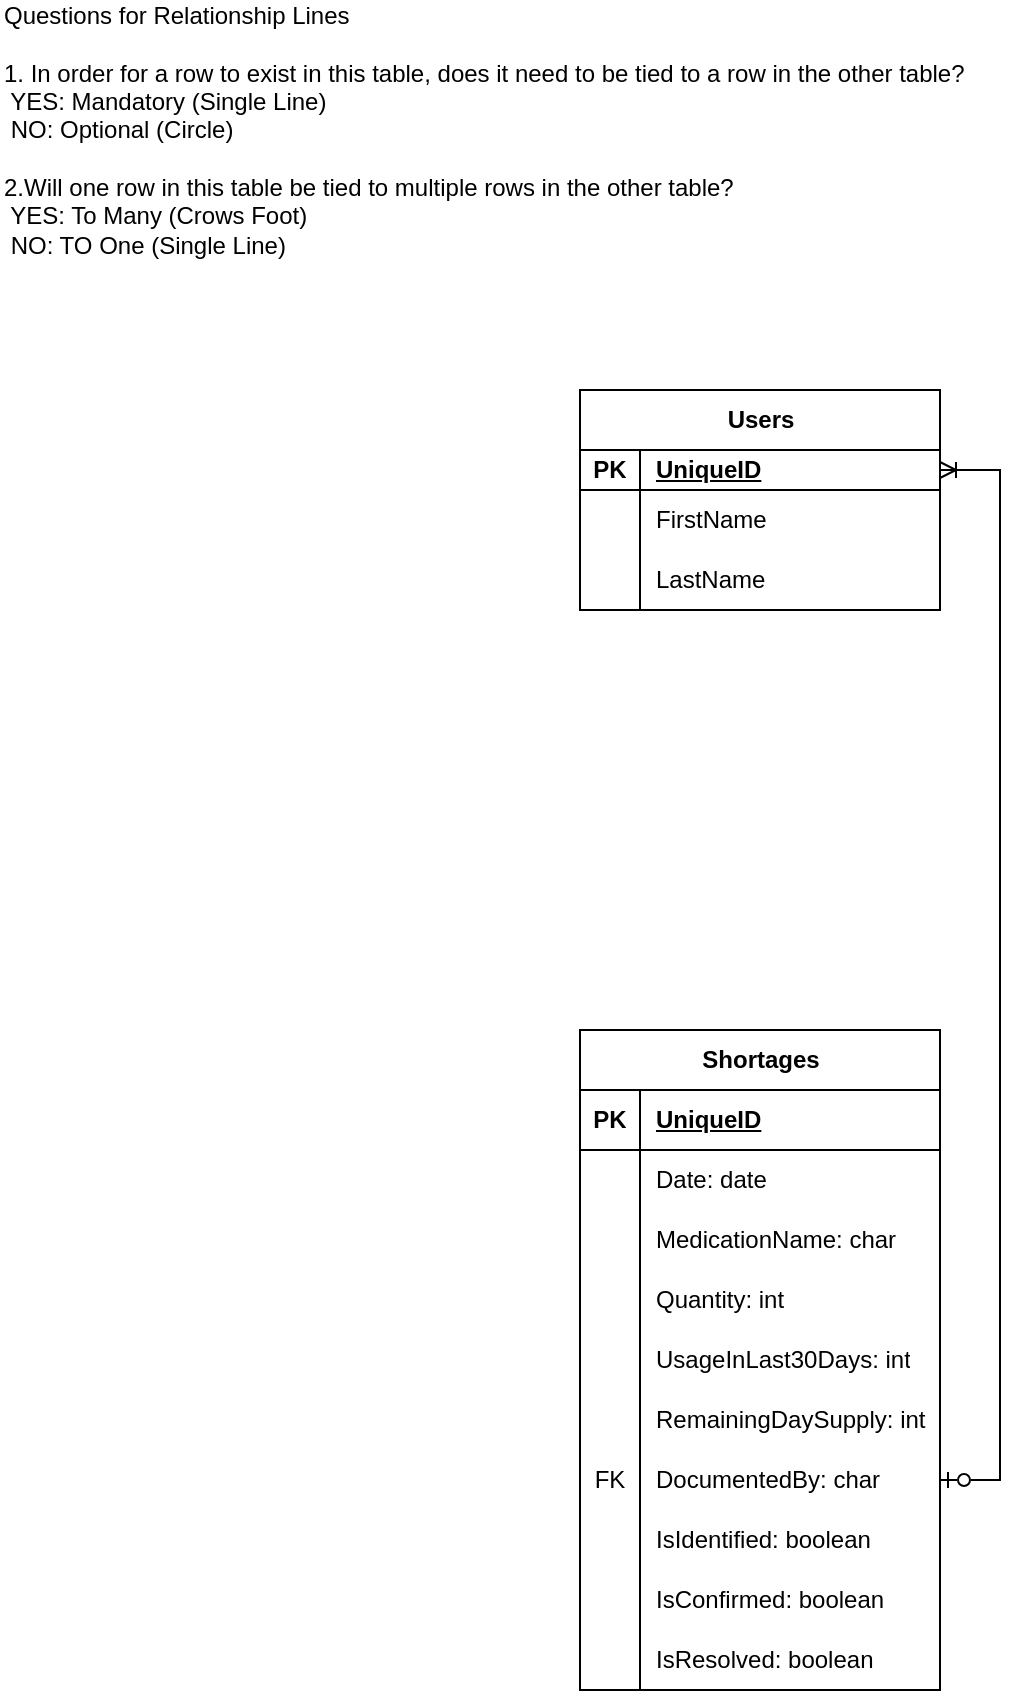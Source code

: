 <mxfile version="21.1.4" type="device">
  <diagram name="Page-1" id="J0Wkd-bN3HVkRmisiUcz">
    <mxGraphModel dx="1194" dy="766" grid="1" gridSize="10" guides="1" tooltips="1" connect="1" arrows="1" fold="1" page="1" pageScale="1" pageWidth="850" pageHeight="1100" math="0" shadow="0">
      <root>
        <mxCell id="0" />
        <mxCell id="1" parent="0" />
        <mxCell id="6V23SjWNRlbxyiwIodD5-40" value="Users" style="shape=table;startSize=30;container=1;collapsible=1;childLayout=tableLayout;fixedRows=1;rowLines=0;fontStyle=1;align=center;resizeLast=1;html=1;" parent="1" vertex="1">
          <mxGeometry x="320" y="200" width="180" height="110" as="geometry" />
        </mxCell>
        <mxCell id="6V23SjWNRlbxyiwIodD5-41" value="" style="shape=tableRow;horizontal=0;startSize=0;swimlaneHead=0;swimlaneBody=0;fillColor=none;collapsible=0;dropTarget=0;points=[[0,0.5],[1,0.5]];portConstraint=eastwest;top=0;left=0;right=0;bottom=1;" parent="6V23SjWNRlbxyiwIodD5-40" vertex="1">
          <mxGeometry y="30" width="180" height="20" as="geometry" />
        </mxCell>
        <mxCell id="6V23SjWNRlbxyiwIodD5-42" value="PK" style="shape=partialRectangle;connectable=0;fillColor=none;top=0;left=0;bottom=0;right=0;fontStyle=1;overflow=hidden;whiteSpace=wrap;html=1;" parent="6V23SjWNRlbxyiwIodD5-41" vertex="1">
          <mxGeometry width="30" height="20" as="geometry">
            <mxRectangle width="30" height="20" as="alternateBounds" />
          </mxGeometry>
        </mxCell>
        <mxCell id="6V23SjWNRlbxyiwIodD5-43" value="UniqueID" style="shape=partialRectangle;connectable=0;fillColor=none;top=0;left=0;bottom=0;right=0;align=left;spacingLeft=6;fontStyle=5;overflow=hidden;whiteSpace=wrap;html=1;" parent="6V23SjWNRlbxyiwIodD5-41" vertex="1">
          <mxGeometry x="30" width="150" height="20" as="geometry">
            <mxRectangle width="150" height="20" as="alternateBounds" />
          </mxGeometry>
        </mxCell>
        <mxCell id="6V23SjWNRlbxyiwIodD5-44" value="" style="shape=tableRow;horizontal=0;startSize=0;swimlaneHead=0;swimlaneBody=0;fillColor=none;collapsible=0;dropTarget=0;points=[[0,0.5],[1,0.5]];portConstraint=eastwest;top=0;left=0;right=0;bottom=0;" parent="6V23SjWNRlbxyiwIodD5-40" vertex="1">
          <mxGeometry y="50" width="180" height="30" as="geometry" />
        </mxCell>
        <mxCell id="6V23SjWNRlbxyiwIodD5-45" value="" style="shape=partialRectangle;connectable=0;fillColor=none;top=0;left=0;bottom=0;right=0;editable=1;overflow=hidden;whiteSpace=wrap;html=1;" parent="6V23SjWNRlbxyiwIodD5-44" vertex="1">
          <mxGeometry width="30" height="30" as="geometry">
            <mxRectangle width="30" height="30" as="alternateBounds" />
          </mxGeometry>
        </mxCell>
        <mxCell id="6V23SjWNRlbxyiwIodD5-46" value="FirstName" style="shape=partialRectangle;connectable=0;fillColor=none;top=0;left=0;bottom=0;right=0;align=left;spacingLeft=6;overflow=hidden;whiteSpace=wrap;html=1;" parent="6V23SjWNRlbxyiwIodD5-44" vertex="1">
          <mxGeometry x="30" width="150" height="30" as="geometry">
            <mxRectangle width="150" height="30" as="alternateBounds" />
          </mxGeometry>
        </mxCell>
        <mxCell id="6V23SjWNRlbxyiwIodD5-47" value="" style="shape=tableRow;horizontal=0;startSize=0;swimlaneHead=0;swimlaneBody=0;fillColor=none;collapsible=0;dropTarget=0;points=[[0,0.5],[1,0.5]];portConstraint=eastwest;top=0;left=0;right=0;bottom=0;" parent="6V23SjWNRlbxyiwIodD5-40" vertex="1">
          <mxGeometry y="80" width="180" height="30" as="geometry" />
        </mxCell>
        <mxCell id="6V23SjWNRlbxyiwIodD5-48" value="" style="shape=partialRectangle;connectable=0;fillColor=none;top=0;left=0;bottom=0;right=0;editable=1;overflow=hidden;whiteSpace=wrap;html=1;" parent="6V23SjWNRlbxyiwIodD5-47" vertex="1">
          <mxGeometry width="30" height="30" as="geometry">
            <mxRectangle width="30" height="30" as="alternateBounds" />
          </mxGeometry>
        </mxCell>
        <mxCell id="6V23SjWNRlbxyiwIodD5-49" value="LastName" style="shape=partialRectangle;connectable=0;fillColor=none;top=0;left=0;bottom=0;right=0;align=left;spacingLeft=6;overflow=hidden;whiteSpace=wrap;html=1;" parent="6V23SjWNRlbxyiwIodD5-47" vertex="1">
          <mxGeometry x="30" width="150" height="30" as="geometry">
            <mxRectangle width="150" height="30" as="alternateBounds" />
          </mxGeometry>
        </mxCell>
        <mxCell id="6V23SjWNRlbxyiwIodD5-102" value="Questions for Relationship Lines&lt;br&gt;&lt;br&gt;1. In order for a row to exist in this table, does it need to be tied to a row in the other table?&lt;br&gt;&lt;span style=&quot;white-space: pre;&quot;&gt; &lt;/span&gt;YES: Mandatory (Single Line)&lt;br&gt;&lt;span style=&quot;white-space: pre;&quot;&gt; &lt;/span&gt;NO: Optional (Circle)&lt;br&gt;&lt;br&gt;2.Will one row in this table be tied to multiple rows in the other table?&lt;br&gt;&lt;span style=&quot;white-space: pre;&quot;&gt; &lt;/span&gt;YES: To Many (Crows Foot)&lt;br&gt;&lt;span style=&quot;white-space: pre;&quot;&gt; &lt;/span&gt;NO: TO One (Single Line)" style="text;strokeColor=none;align=left;fillColor=none;html=1;verticalAlign=middle;whiteSpace=wrap;rounded=0;" parent="1" vertex="1">
          <mxGeometry x="30" y="20" width="490" height="100" as="geometry" />
        </mxCell>
        <mxCell id="6V23SjWNRlbxyiwIodD5-111" value="" style="edgeStyle=entityRelationEdgeStyle;fontSize=12;html=1;endArrow=ERzeroToOne;startArrow=ERoneToMany;rounded=0;endFill=0;startFill=0;" parent="1" target="-KQa41wi3KvQtJI6fk2Y-49" edge="1">
          <mxGeometry width="100" height="100" relative="1" as="geometry">
            <mxPoint x="500" y="240" as="sourcePoint" />
            <mxPoint x="310" y="753" as="targetPoint" />
          </mxGeometry>
        </mxCell>
        <mxCell id="-KQa41wi3KvQtJI6fk2Y-18" value="Shortages" style="shape=table;startSize=30;container=1;collapsible=1;childLayout=tableLayout;fixedRows=1;rowLines=0;fontStyle=1;align=center;resizeLast=1;html=1;" parent="1" vertex="1">
          <mxGeometry x="320" y="520" width="180" height="330" as="geometry" />
        </mxCell>
        <mxCell id="-KQa41wi3KvQtJI6fk2Y-19" value="" style="shape=tableRow;horizontal=0;startSize=0;swimlaneHead=0;swimlaneBody=0;fillColor=none;collapsible=0;dropTarget=0;points=[[0,0.5],[1,0.5]];portConstraint=eastwest;top=0;left=0;right=0;bottom=1;" parent="-KQa41wi3KvQtJI6fk2Y-18" vertex="1">
          <mxGeometry y="30" width="180" height="30" as="geometry" />
        </mxCell>
        <mxCell id="-KQa41wi3KvQtJI6fk2Y-20" value="PK" style="shape=partialRectangle;connectable=0;fillColor=none;top=0;left=0;bottom=0;right=0;fontStyle=1;overflow=hidden;whiteSpace=wrap;html=1;" parent="-KQa41wi3KvQtJI6fk2Y-19" vertex="1">
          <mxGeometry width="30" height="30" as="geometry">
            <mxRectangle width="30" height="30" as="alternateBounds" />
          </mxGeometry>
        </mxCell>
        <mxCell id="-KQa41wi3KvQtJI6fk2Y-21" value="UniqueID" style="shape=partialRectangle;connectable=0;fillColor=none;top=0;left=0;bottom=0;right=0;align=left;spacingLeft=6;fontStyle=5;overflow=hidden;whiteSpace=wrap;html=1;" parent="-KQa41wi3KvQtJI6fk2Y-19" vertex="1">
          <mxGeometry x="30" width="150" height="30" as="geometry">
            <mxRectangle width="150" height="30" as="alternateBounds" />
          </mxGeometry>
        </mxCell>
        <mxCell id="-KQa41wi3KvQtJI6fk2Y-22" value="" style="shape=tableRow;horizontal=0;startSize=0;swimlaneHead=0;swimlaneBody=0;fillColor=none;collapsible=0;dropTarget=0;points=[[0,0.5],[1,0.5]];portConstraint=eastwest;top=0;left=0;right=0;bottom=0;" parent="-KQa41wi3KvQtJI6fk2Y-18" vertex="1">
          <mxGeometry y="60" width="180" height="30" as="geometry" />
        </mxCell>
        <mxCell id="-KQa41wi3KvQtJI6fk2Y-23" value="" style="shape=partialRectangle;connectable=0;fillColor=none;top=0;left=0;bottom=0;right=0;editable=1;overflow=hidden;whiteSpace=wrap;html=1;" parent="-KQa41wi3KvQtJI6fk2Y-22" vertex="1">
          <mxGeometry width="30" height="30" as="geometry">
            <mxRectangle width="30" height="30" as="alternateBounds" />
          </mxGeometry>
        </mxCell>
        <mxCell id="-KQa41wi3KvQtJI6fk2Y-24" value="Date: date&lt;span style=&quot;white-space: pre;&quot;&gt; &lt;/span&gt;" style="shape=partialRectangle;connectable=0;fillColor=none;top=0;left=0;bottom=0;right=0;align=left;spacingLeft=6;overflow=hidden;whiteSpace=wrap;html=1;" parent="-KQa41wi3KvQtJI6fk2Y-22" vertex="1">
          <mxGeometry x="30" width="150" height="30" as="geometry">
            <mxRectangle width="150" height="30" as="alternateBounds" />
          </mxGeometry>
        </mxCell>
        <mxCell id="-KQa41wi3KvQtJI6fk2Y-25" value="" style="shape=tableRow;horizontal=0;startSize=0;swimlaneHead=0;swimlaneBody=0;fillColor=none;collapsible=0;dropTarget=0;points=[[0,0.5],[1,0.5]];portConstraint=eastwest;top=0;left=0;right=0;bottom=0;" parent="-KQa41wi3KvQtJI6fk2Y-18" vertex="1">
          <mxGeometry y="90" width="180" height="30" as="geometry" />
        </mxCell>
        <mxCell id="-KQa41wi3KvQtJI6fk2Y-26" value="" style="shape=partialRectangle;connectable=0;fillColor=none;top=0;left=0;bottom=0;right=0;editable=1;overflow=hidden;whiteSpace=wrap;html=1;" parent="-KQa41wi3KvQtJI6fk2Y-25" vertex="1">
          <mxGeometry width="30" height="30" as="geometry">
            <mxRectangle width="30" height="30" as="alternateBounds" />
          </mxGeometry>
        </mxCell>
        <mxCell id="-KQa41wi3KvQtJI6fk2Y-27" value="MedicationName: char" style="shape=partialRectangle;connectable=0;fillColor=none;top=0;left=0;bottom=0;right=0;align=left;spacingLeft=6;overflow=hidden;whiteSpace=wrap;html=1;" parent="-KQa41wi3KvQtJI6fk2Y-25" vertex="1">
          <mxGeometry x="30" width="150" height="30" as="geometry">
            <mxRectangle width="150" height="30" as="alternateBounds" />
          </mxGeometry>
        </mxCell>
        <mxCell id="-KQa41wi3KvQtJI6fk2Y-28" value="" style="shape=tableRow;horizontal=0;startSize=0;swimlaneHead=0;swimlaneBody=0;fillColor=none;collapsible=0;dropTarget=0;points=[[0,0.5],[1,0.5]];portConstraint=eastwest;top=0;left=0;right=0;bottom=0;" parent="-KQa41wi3KvQtJI6fk2Y-18" vertex="1">
          <mxGeometry y="120" width="180" height="30" as="geometry" />
        </mxCell>
        <mxCell id="-KQa41wi3KvQtJI6fk2Y-29" value="" style="shape=partialRectangle;connectable=0;fillColor=none;top=0;left=0;bottom=0;right=0;editable=1;overflow=hidden;whiteSpace=wrap;html=1;" parent="-KQa41wi3KvQtJI6fk2Y-28" vertex="1">
          <mxGeometry width="30" height="30" as="geometry">
            <mxRectangle width="30" height="30" as="alternateBounds" />
          </mxGeometry>
        </mxCell>
        <mxCell id="-KQa41wi3KvQtJI6fk2Y-30" value="Quantity: int" style="shape=partialRectangle;connectable=0;fillColor=none;top=0;left=0;bottom=0;right=0;align=left;spacingLeft=6;overflow=hidden;whiteSpace=wrap;html=1;" parent="-KQa41wi3KvQtJI6fk2Y-28" vertex="1">
          <mxGeometry x="30" width="150" height="30" as="geometry">
            <mxRectangle width="150" height="30" as="alternateBounds" />
          </mxGeometry>
        </mxCell>
        <mxCell id="-KQa41wi3KvQtJI6fk2Y-31" value="" style="shape=tableRow;horizontal=0;startSize=0;swimlaneHead=0;swimlaneBody=0;fillColor=none;collapsible=0;dropTarget=0;points=[[0,0.5],[1,0.5]];portConstraint=eastwest;top=0;left=0;right=0;bottom=0;" parent="-KQa41wi3KvQtJI6fk2Y-18" vertex="1">
          <mxGeometry y="150" width="180" height="30" as="geometry" />
        </mxCell>
        <mxCell id="-KQa41wi3KvQtJI6fk2Y-32" value="" style="shape=partialRectangle;connectable=0;fillColor=none;top=0;left=0;bottom=0;right=0;editable=1;overflow=hidden;whiteSpace=wrap;html=1;" parent="-KQa41wi3KvQtJI6fk2Y-31" vertex="1">
          <mxGeometry width="30" height="30" as="geometry">
            <mxRectangle width="30" height="30" as="alternateBounds" />
          </mxGeometry>
        </mxCell>
        <mxCell id="-KQa41wi3KvQtJI6fk2Y-33" value="UsageInLast30Days: int" style="shape=partialRectangle;connectable=0;fillColor=none;top=0;left=0;bottom=0;right=0;align=left;spacingLeft=6;overflow=hidden;whiteSpace=wrap;html=1;" parent="-KQa41wi3KvQtJI6fk2Y-31" vertex="1">
          <mxGeometry x="30" width="150" height="30" as="geometry">
            <mxRectangle width="150" height="30" as="alternateBounds" />
          </mxGeometry>
        </mxCell>
        <mxCell id="-KQa41wi3KvQtJI6fk2Y-34" value="" style="shape=tableRow;horizontal=0;startSize=0;swimlaneHead=0;swimlaneBody=0;fillColor=none;collapsible=0;dropTarget=0;points=[[0,0.5],[1,0.5]];portConstraint=eastwest;top=0;left=0;right=0;bottom=0;" parent="-KQa41wi3KvQtJI6fk2Y-18" vertex="1">
          <mxGeometry y="180" width="180" height="30" as="geometry" />
        </mxCell>
        <mxCell id="-KQa41wi3KvQtJI6fk2Y-35" value="" style="shape=partialRectangle;connectable=0;fillColor=none;top=0;left=0;bottom=0;right=0;editable=1;overflow=hidden;whiteSpace=wrap;html=1;" parent="-KQa41wi3KvQtJI6fk2Y-34" vertex="1">
          <mxGeometry width="30" height="30" as="geometry">
            <mxRectangle width="30" height="30" as="alternateBounds" />
          </mxGeometry>
        </mxCell>
        <mxCell id="-KQa41wi3KvQtJI6fk2Y-36" value="RemainingDaySupply: int" style="shape=partialRectangle;connectable=0;fillColor=none;top=0;left=0;bottom=0;right=0;align=left;spacingLeft=6;overflow=hidden;whiteSpace=wrap;html=1;" parent="-KQa41wi3KvQtJI6fk2Y-34" vertex="1">
          <mxGeometry x="30" width="150" height="30" as="geometry">
            <mxRectangle width="150" height="30" as="alternateBounds" />
          </mxGeometry>
        </mxCell>
        <mxCell id="-KQa41wi3KvQtJI6fk2Y-49" value="" style="shape=tableRow;horizontal=0;startSize=0;swimlaneHead=0;swimlaneBody=0;fillColor=none;collapsible=0;dropTarget=0;points=[[0,0.5],[1,0.5]];portConstraint=eastwest;top=0;left=0;right=0;bottom=0;" parent="-KQa41wi3KvQtJI6fk2Y-18" vertex="1">
          <mxGeometry y="210" width="180" height="30" as="geometry" />
        </mxCell>
        <mxCell id="-KQa41wi3KvQtJI6fk2Y-50" value="FK" style="shape=partialRectangle;connectable=0;fillColor=none;top=0;left=0;bottom=0;right=0;editable=1;overflow=hidden;whiteSpace=wrap;html=1;" parent="-KQa41wi3KvQtJI6fk2Y-49" vertex="1">
          <mxGeometry width="30" height="30" as="geometry">
            <mxRectangle width="30" height="30" as="alternateBounds" />
          </mxGeometry>
        </mxCell>
        <mxCell id="-KQa41wi3KvQtJI6fk2Y-51" value="DocumentedBy: char" style="shape=partialRectangle;connectable=0;fillColor=none;top=0;left=0;bottom=0;right=0;align=left;spacingLeft=6;overflow=hidden;whiteSpace=wrap;html=1;" parent="-KQa41wi3KvQtJI6fk2Y-49" vertex="1">
          <mxGeometry x="30" width="150" height="30" as="geometry">
            <mxRectangle width="150" height="30" as="alternateBounds" />
          </mxGeometry>
        </mxCell>
        <mxCell id="-KQa41wi3KvQtJI6fk2Y-40" value="" style="shape=tableRow;horizontal=0;startSize=0;swimlaneHead=0;swimlaneBody=0;fillColor=none;collapsible=0;dropTarget=0;points=[[0,0.5],[1,0.5]];portConstraint=eastwest;top=0;left=0;right=0;bottom=0;" parent="-KQa41wi3KvQtJI6fk2Y-18" vertex="1">
          <mxGeometry y="240" width="180" height="30" as="geometry" />
        </mxCell>
        <mxCell id="-KQa41wi3KvQtJI6fk2Y-41" value="" style="shape=partialRectangle;connectable=0;fillColor=none;top=0;left=0;bottom=0;right=0;editable=1;overflow=hidden;whiteSpace=wrap;html=1;" parent="-KQa41wi3KvQtJI6fk2Y-40" vertex="1">
          <mxGeometry width="30" height="30" as="geometry">
            <mxRectangle width="30" height="30" as="alternateBounds" />
          </mxGeometry>
        </mxCell>
        <mxCell id="-KQa41wi3KvQtJI6fk2Y-42" value="IsIdentified: boolean&lt;span style=&quot;white-space: pre;&quot;&gt; &lt;/span&gt;" style="shape=partialRectangle;connectable=0;fillColor=none;top=0;left=0;bottom=0;right=0;align=left;spacingLeft=6;overflow=hidden;whiteSpace=wrap;html=1;" parent="-KQa41wi3KvQtJI6fk2Y-40" vertex="1">
          <mxGeometry x="30" width="150" height="30" as="geometry">
            <mxRectangle width="150" height="30" as="alternateBounds" />
          </mxGeometry>
        </mxCell>
        <mxCell id="-KQa41wi3KvQtJI6fk2Y-43" value="" style="shape=tableRow;horizontal=0;startSize=0;swimlaneHead=0;swimlaneBody=0;fillColor=none;collapsible=0;dropTarget=0;points=[[0,0.5],[1,0.5]];portConstraint=eastwest;top=0;left=0;right=0;bottom=0;" parent="-KQa41wi3KvQtJI6fk2Y-18" vertex="1">
          <mxGeometry y="270" width="180" height="30" as="geometry" />
        </mxCell>
        <mxCell id="-KQa41wi3KvQtJI6fk2Y-44" value="" style="shape=partialRectangle;connectable=0;fillColor=none;top=0;left=0;bottom=0;right=0;editable=1;overflow=hidden;whiteSpace=wrap;html=1;" parent="-KQa41wi3KvQtJI6fk2Y-43" vertex="1">
          <mxGeometry width="30" height="30" as="geometry">
            <mxRectangle width="30" height="30" as="alternateBounds" />
          </mxGeometry>
        </mxCell>
        <mxCell id="-KQa41wi3KvQtJI6fk2Y-45" value="IsConfirmed: boolean" style="shape=partialRectangle;connectable=0;fillColor=none;top=0;left=0;bottom=0;right=0;align=left;spacingLeft=6;overflow=hidden;whiteSpace=wrap;html=1;" parent="-KQa41wi3KvQtJI6fk2Y-43" vertex="1">
          <mxGeometry x="30" width="150" height="30" as="geometry">
            <mxRectangle width="150" height="30" as="alternateBounds" />
          </mxGeometry>
        </mxCell>
        <mxCell id="-KQa41wi3KvQtJI6fk2Y-46" value="" style="shape=tableRow;horizontal=0;startSize=0;swimlaneHead=0;swimlaneBody=0;fillColor=none;collapsible=0;dropTarget=0;points=[[0,0.5],[1,0.5]];portConstraint=eastwest;top=0;left=0;right=0;bottom=0;" parent="-KQa41wi3KvQtJI6fk2Y-18" vertex="1">
          <mxGeometry y="300" width="180" height="30" as="geometry" />
        </mxCell>
        <mxCell id="-KQa41wi3KvQtJI6fk2Y-47" value="" style="shape=partialRectangle;connectable=0;fillColor=none;top=0;left=0;bottom=0;right=0;editable=1;overflow=hidden;whiteSpace=wrap;html=1;" parent="-KQa41wi3KvQtJI6fk2Y-46" vertex="1">
          <mxGeometry width="30" height="30" as="geometry">
            <mxRectangle width="30" height="30" as="alternateBounds" />
          </mxGeometry>
        </mxCell>
        <mxCell id="-KQa41wi3KvQtJI6fk2Y-48" value="IsResolved: boolean" style="shape=partialRectangle;connectable=0;fillColor=none;top=0;left=0;bottom=0;right=0;align=left;spacingLeft=6;overflow=hidden;whiteSpace=wrap;html=1;" parent="-KQa41wi3KvQtJI6fk2Y-46" vertex="1">
          <mxGeometry x="30" width="150" height="30" as="geometry">
            <mxRectangle width="150" height="30" as="alternateBounds" />
          </mxGeometry>
        </mxCell>
      </root>
    </mxGraphModel>
  </diagram>
</mxfile>
